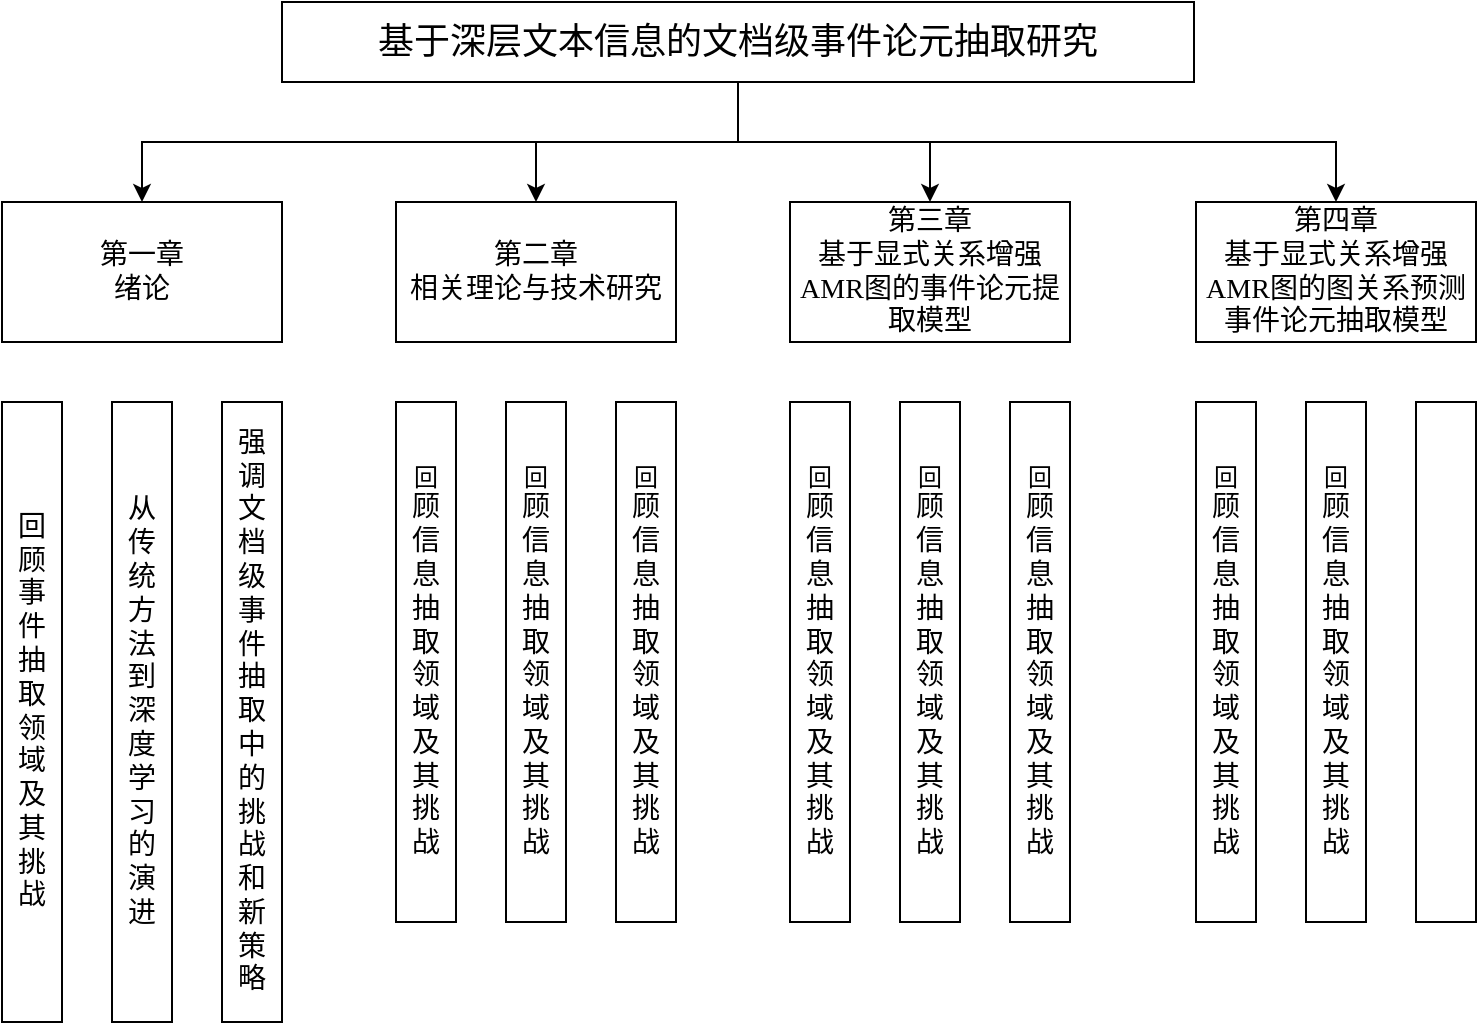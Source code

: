 <mxfile version="22.1.17" type="github">
  <diagram name="第 1 页" id="pSFM66YJ2xRk52TTQeRo">
    <mxGraphModel dx="1018" dy="655" grid="1" gridSize="10" guides="1" tooltips="1" connect="1" arrows="1" fold="1" page="1" pageScale="1" pageWidth="827" pageHeight="1169" math="0" shadow="0">
      <root>
        <mxCell id="0" />
        <mxCell id="1" parent="0" />
        <mxCell id="IECKvH-rgRgy9NSk1Zk0-20" style="edgeStyle=orthogonalEdgeStyle;rounded=0;orthogonalLoop=1;jettySize=auto;html=1;entryX=0.5;entryY=0;entryDx=0;entryDy=0;" edge="1" parent="1" source="IECKvH-rgRgy9NSk1Zk0-2" target="IECKvH-rgRgy9NSk1Zk0-3">
          <mxGeometry relative="1" as="geometry">
            <Array as="points">
              <mxPoint x="414" y="120" />
              <mxPoint x="116" y="120" />
            </Array>
          </mxGeometry>
        </mxCell>
        <mxCell id="IECKvH-rgRgy9NSk1Zk0-21" style="edgeStyle=orthogonalEdgeStyle;rounded=0;orthogonalLoop=1;jettySize=auto;html=1;entryX=0.5;entryY=0;entryDx=0;entryDy=0;" edge="1" parent="1" source="IECKvH-rgRgy9NSk1Zk0-2" target="IECKvH-rgRgy9NSk1Zk0-4">
          <mxGeometry relative="1" as="geometry">
            <Array as="points">
              <mxPoint x="414" y="120" />
              <mxPoint x="313" y="120" />
            </Array>
          </mxGeometry>
        </mxCell>
        <mxCell id="IECKvH-rgRgy9NSk1Zk0-22" style="edgeStyle=orthogonalEdgeStyle;rounded=0;orthogonalLoop=1;jettySize=auto;html=1;exitX=0.5;exitY=1;exitDx=0;exitDy=0;entryX=0.5;entryY=0;entryDx=0;entryDy=0;" edge="1" parent="1" source="IECKvH-rgRgy9NSk1Zk0-2" target="IECKvH-rgRgy9NSk1Zk0-5">
          <mxGeometry relative="1" as="geometry" />
        </mxCell>
        <mxCell id="IECKvH-rgRgy9NSk1Zk0-23" style="edgeStyle=orthogonalEdgeStyle;rounded=0;orthogonalLoop=1;jettySize=auto;html=1;" edge="1" parent="1" source="IECKvH-rgRgy9NSk1Zk0-2" target="IECKvH-rgRgy9NSk1Zk0-6">
          <mxGeometry relative="1" as="geometry">
            <Array as="points">
              <mxPoint x="414" y="120" />
              <mxPoint x="713" y="120" />
            </Array>
          </mxGeometry>
        </mxCell>
        <mxCell id="IECKvH-rgRgy9NSk1Zk0-2" value="&lt;font style=&quot;font-size: 18px;&quot; face=&quot;宋体-简&quot;&gt;基于深层文本信息的文档级事件论元抽取研究&lt;br style=&quot;box-sizing: border-box; color: transparent; cursor: text; position: absolute; transform-origin: 0px 0px; text-align: start; background-color: rgb(255, 255, 255);&quot; role=&quot;presentation&quot;&gt;&lt;/font&gt;&lt;span style=&quot;box-sizing: border-box; color: transparent; cursor: text; position: absolute; transform-origin: 0px 0px; text-align: start; background-color: rgb(255, 255, 255); left: 354.663px; top: 170.001px; font-size: 18px;&quot; dir=&quot;ltr&quot; role=&quot;presentation&quot;&gt;&lt;font style=&quot;font-size: 18px;&quot; face=&quot;VYf11qllX6nMheyRc1XA&quot;&gt;究研&lt;/font&gt;&lt;/span&gt;" style="whiteSpace=wrap;html=1;" vertex="1" parent="1">
          <mxGeometry x="186" y="50" width="456" height="40" as="geometry" />
        </mxCell>
        <mxCell id="IECKvH-rgRgy9NSk1Zk0-3" value="&lt;font face=&quot;宋体-简&quot; style=&quot;font-size: 14px;&quot;&gt;第一章&lt;br&gt;绪论&lt;br&gt;&lt;/font&gt;" style="rounded=0;whiteSpace=wrap;html=1;" vertex="1" parent="1">
          <mxGeometry x="46" y="150" width="140" height="70" as="geometry" />
        </mxCell>
        <mxCell id="IECKvH-rgRgy9NSk1Zk0-4" value="&lt;font face=&quot;宋体-简&quot; style=&quot;font-size: 14px;&quot;&gt;第二章&lt;/font&gt;&lt;br&gt;&lt;span style=&quot;font-family: 宋体-简; font-size: 14px;&quot;&gt;相关理论与技术研究&lt;/span&gt;" style="rounded=0;whiteSpace=wrap;html=1;" vertex="1" parent="1">
          <mxGeometry x="243" y="150" width="140" height="70" as="geometry" />
        </mxCell>
        <mxCell id="IECKvH-rgRgy9NSk1Zk0-5" value="&lt;font face=&quot;宋体-简&quot; style=&quot;&quot;&gt;&lt;font style=&quot;font-size: 14px;&quot;&gt;第三章&lt;/font&gt;&lt;br&gt;&lt;span style=&quot;font-size: 14px;&quot;&gt;基于显式关系增强AMR图的事件论元提取模型&lt;/span&gt;&lt;br&gt;&lt;/font&gt;" style="rounded=0;whiteSpace=wrap;html=1;" vertex="1" parent="1">
          <mxGeometry x="440" y="150" width="140" height="70" as="geometry" />
        </mxCell>
        <mxCell id="IECKvH-rgRgy9NSk1Zk0-6" value="&lt;font style=&quot;&quot; face=&quot;宋体-简&quot;&gt;&lt;font style=&quot;font-size: 14px;&quot;&gt;第四章&lt;/font&gt;&lt;br&gt;&lt;span style=&quot;font-size: 14px;&quot;&gt;基于显式关系增强AMR图的图关系预测事件论元抽取模型&lt;/span&gt;&lt;br&gt;&lt;/font&gt;" style="rounded=0;whiteSpace=wrap;html=1;" vertex="1" parent="1">
          <mxGeometry x="643" y="150" width="140" height="70" as="geometry" />
        </mxCell>
        <mxCell id="IECKvH-rgRgy9NSk1Zk0-8" value="&lt;font style=&quot;font-size: 14px;&quot; face=&quot;宋体-简&quot;&gt;回&lt;br&gt;顾&lt;br&gt;事&lt;br&gt;件&lt;br&gt;抽&lt;br&gt;取&lt;br&gt;领&lt;br&gt;域&lt;br&gt;及&lt;br&gt;其&lt;br&gt;挑&lt;br&gt;战&lt;/font&gt;" style="rounded=0;whiteSpace=wrap;html=1;" vertex="1" parent="1">
          <mxGeometry x="46" y="250" width="30" height="310" as="geometry" />
        </mxCell>
        <mxCell id="IECKvH-rgRgy9NSk1Zk0-9" value="&lt;font face=&quot;宋体-简&quot; style=&quot;font-size: 14px;&quot;&gt;从&lt;br&gt;传&lt;br&gt;统&lt;br&gt;方&lt;br&gt;法&lt;br&gt;到&lt;br&gt;深&lt;br&gt;度&lt;br&gt;学&lt;br&gt;习&lt;br&gt;的&lt;br&gt;演&lt;br&gt;进&lt;/font&gt;" style="rounded=0;whiteSpace=wrap;html=1;" vertex="1" parent="1">
          <mxGeometry x="101" y="250" width="30" height="310" as="geometry" />
        </mxCell>
        <mxCell id="IECKvH-rgRgy9NSk1Zk0-10" value="&lt;font face=&quot;宋体-简&quot; style=&quot;font-size: 14px;&quot;&gt;强&lt;br&gt;调&lt;br&gt;文&lt;br&gt;档&lt;br&gt;级&lt;br&gt;事&lt;br&gt;件&lt;br&gt;抽&lt;br&gt;取&lt;br&gt;中&lt;br&gt;的&lt;br&gt;挑&lt;br&gt;战&lt;br&gt;和&lt;br&gt;新&lt;br&gt;策&lt;br&gt;略&lt;/font&gt;" style="rounded=0;whiteSpace=wrap;html=1;" vertex="1" parent="1">
          <mxGeometry x="156" y="250" width="30" height="310" as="geometry" />
        </mxCell>
        <mxCell id="IECKvH-rgRgy9NSk1Zk0-11" value="回&lt;br style=&quot;border-color: var(--border-color); font-family: 宋体-简; font-size: 14px;&quot;&gt;&lt;span style=&quot;font-family: 宋体-简; font-size: 14px;&quot;&gt;顾&lt;/span&gt;&lt;br style=&quot;border-color: var(--border-color); font-family: 宋体-简; font-size: 14px;&quot;&gt;&lt;span style=&quot;font-family: 宋体-简; font-size: 14px;&quot;&gt;信&lt;/span&gt;&lt;br style=&quot;border-color: var(--border-color); font-family: 宋体-简; font-size: 14px;&quot;&gt;&lt;span style=&quot;font-family: 宋体-简; font-size: 14px;&quot;&gt;息&lt;/span&gt;&lt;br style=&quot;border-color: var(--border-color); font-family: 宋体-简; font-size: 14px;&quot;&gt;&lt;span style=&quot;font-family: 宋体-简; font-size: 14px;&quot;&gt;抽&lt;/span&gt;&lt;br style=&quot;border-color: var(--border-color); font-family: 宋体-简; font-size: 14px;&quot;&gt;&lt;span style=&quot;font-family: 宋体-简; font-size: 14px;&quot;&gt;取&lt;/span&gt;&lt;br style=&quot;border-color: var(--border-color); font-family: 宋体-简; font-size: 14px;&quot;&gt;&lt;span style=&quot;font-family: 宋体-简; font-size: 14px;&quot;&gt;领&lt;/span&gt;&lt;br style=&quot;border-color: var(--border-color); font-family: 宋体-简; font-size: 14px;&quot;&gt;&lt;span style=&quot;font-family: 宋体-简; font-size: 14px;&quot;&gt;域&lt;/span&gt;&lt;br style=&quot;border-color: var(--border-color); font-family: 宋体-简; font-size: 14px;&quot;&gt;&lt;span style=&quot;font-family: 宋体-简; font-size: 14px;&quot;&gt;及&lt;/span&gt;&lt;br style=&quot;border-color: var(--border-color); font-family: 宋体-简; font-size: 14px;&quot;&gt;&lt;span style=&quot;font-family: 宋体-简; font-size: 14px;&quot;&gt;其&lt;/span&gt;&lt;br style=&quot;border-color: var(--border-color); font-family: 宋体-简; font-size: 14px;&quot;&gt;&lt;span style=&quot;font-family: 宋体-简; font-size: 14px;&quot;&gt;挑&lt;/span&gt;&lt;br style=&quot;border-color: var(--border-color); font-family: 宋体-简; font-size: 14px;&quot;&gt;&lt;span style=&quot;font-family: 宋体-简; font-size: 14px;&quot;&gt;战&lt;/span&gt;" style="rounded=0;whiteSpace=wrap;html=1;" vertex="1" parent="1">
          <mxGeometry x="243" y="250" width="30" height="260" as="geometry" />
        </mxCell>
        <mxCell id="IECKvH-rgRgy9NSk1Zk0-12" value="回&lt;br style=&quot;border-color: var(--border-color); font-family: 宋体-简; font-size: 14px;&quot;&gt;&lt;span style=&quot;font-family: 宋体-简; font-size: 14px;&quot;&gt;顾&lt;/span&gt;&lt;br style=&quot;border-color: var(--border-color); font-family: 宋体-简; font-size: 14px;&quot;&gt;&lt;span style=&quot;font-family: 宋体-简; font-size: 14px;&quot;&gt;信&lt;/span&gt;&lt;br style=&quot;border-color: var(--border-color); font-family: 宋体-简; font-size: 14px;&quot;&gt;&lt;span style=&quot;font-family: 宋体-简; font-size: 14px;&quot;&gt;息&lt;/span&gt;&lt;br style=&quot;border-color: var(--border-color); font-family: 宋体-简; font-size: 14px;&quot;&gt;&lt;span style=&quot;font-family: 宋体-简; font-size: 14px;&quot;&gt;抽&lt;/span&gt;&lt;br style=&quot;border-color: var(--border-color); font-family: 宋体-简; font-size: 14px;&quot;&gt;&lt;span style=&quot;font-family: 宋体-简; font-size: 14px;&quot;&gt;取&lt;/span&gt;&lt;br style=&quot;border-color: var(--border-color); font-family: 宋体-简; font-size: 14px;&quot;&gt;&lt;span style=&quot;font-family: 宋体-简; font-size: 14px;&quot;&gt;领&lt;/span&gt;&lt;br style=&quot;border-color: var(--border-color); font-family: 宋体-简; font-size: 14px;&quot;&gt;&lt;span style=&quot;font-family: 宋体-简; font-size: 14px;&quot;&gt;域&lt;/span&gt;&lt;br style=&quot;border-color: var(--border-color); font-family: 宋体-简; font-size: 14px;&quot;&gt;&lt;span style=&quot;font-family: 宋体-简; font-size: 14px;&quot;&gt;及&lt;/span&gt;&lt;br style=&quot;border-color: var(--border-color); font-family: 宋体-简; font-size: 14px;&quot;&gt;&lt;span style=&quot;font-family: 宋体-简; font-size: 14px;&quot;&gt;其&lt;/span&gt;&lt;br style=&quot;border-color: var(--border-color); font-family: 宋体-简; font-size: 14px;&quot;&gt;&lt;span style=&quot;font-family: 宋体-简; font-size: 14px;&quot;&gt;挑&lt;/span&gt;&lt;br style=&quot;border-color: var(--border-color); font-family: 宋体-简; font-size: 14px;&quot;&gt;&lt;span style=&quot;font-family: 宋体-简; font-size: 14px;&quot;&gt;战&lt;/span&gt;" style="rounded=0;whiteSpace=wrap;html=1;" vertex="1" parent="1">
          <mxGeometry x="298" y="250" width="30" height="260" as="geometry" />
        </mxCell>
        <mxCell id="IECKvH-rgRgy9NSk1Zk0-13" value="回&lt;br style=&quot;border-color: var(--border-color); font-family: 宋体-简; font-size: 14px;&quot;&gt;&lt;span style=&quot;font-family: 宋体-简; font-size: 14px;&quot;&gt;顾&lt;/span&gt;&lt;br style=&quot;border-color: var(--border-color); font-family: 宋体-简; font-size: 14px;&quot;&gt;&lt;span style=&quot;font-family: 宋体-简; font-size: 14px;&quot;&gt;信&lt;/span&gt;&lt;br style=&quot;border-color: var(--border-color); font-family: 宋体-简; font-size: 14px;&quot;&gt;&lt;span style=&quot;font-family: 宋体-简; font-size: 14px;&quot;&gt;息&lt;/span&gt;&lt;br style=&quot;border-color: var(--border-color); font-family: 宋体-简; font-size: 14px;&quot;&gt;&lt;span style=&quot;font-family: 宋体-简; font-size: 14px;&quot;&gt;抽&lt;/span&gt;&lt;br style=&quot;border-color: var(--border-color); font-family: 宋体-简; font-size: 14px;&quot;&gt;&lt;span style=&quot;font-family: 宋体-简; font-size: 14px;&quot;&gt;取&lt;/span&gt;&lt;br style=&quot;border-color: var(--border-color); font-family: 宋体-简; font-size: 14px;&quot;&gt;&lt;span style=&quot;font-family: 宋体-简; font-size: 14px;&quot;&gt;领&lt;/span&gt;&lt;br style=&quot;border-color: var(--border-color); font-family: 宋体-简; font-size: 14px;&quot;&gt;&lt;span style=&quot;font-family: 宋体-简; font-size: 14px;&quot;&gt;域&lt;/span&gt;&lt;br style=&quot;border-color: var(--border-color); font-family: 宋体-简; font-size: 14px;&quot;&gt;&lt;span style=&quot;font-family: 宋体-简; font-size: 14px;&quot;&gt;及&lt;/span&gt;&lt;br style=&quot;border-color: var(--border-color); font-family: 宋体-简; font-size: 14px;&quot;&gt;&lt;span style=&quot;font-family: 宋体-简; font-size: 14px;&quot;&gt;其&lt;/span&gt;&lt;br style=&quot;border-color: var(--border-color); font-family: 宋体-简; font-size: 14px;&quot;&gt;&lt;span style=&quot;font-family: 宋体-简; font-size: 14px;&quot;&gt;挑&lt;/span&gt;&lt;br style=&quot;border-color: var(--border-color); font-family: 宋体-简; font-size: 14px;&quot;&gt;&lt;span style=&quot;font-family: 宋体-简; font-size: 14px;&quot;&gt;战&lt;/span&gt;" style="rounded=0;whiteSpace=wrap;html=1;" vertex="1" parent="1">
          <mxGeometry x="353" y="250" width="30" height="260" as="geometry" />
        </mxCell>
        <mxCell id="IECKvH-rgRgy9NSk1Zk0-14" value="回&lt;br style=&quot;border-color: var(--border-color); font-family: 宋体-简; font-size: 14px;&quot;&gt;&lt;span style=&quot;font-family: 宋体-简; font-size: 14px;&quot;&gt;顾&lt;/span&gt;&lt;br style=&quot;border-color: var(--border-color); font-family: 宋体-简; font-size: 14px;&quot;&gt;&lt;span style=&quot;font-family: 宋体-简; font-size: 14px;&quot;&gt;信&lt;/span&gt;&lt;br style=&quot;border-color: var(--border-color); font-family: 宋体-简; font-size: 14px;&quot;&gt;&lt;span style=&quot;font-family: 宋体-简; font-size: 14px;&quot;&gt;息&lt;/span&gt;&lt;br style=&quot;border-color: var(--border-color); font-family: 宋体-简; font-size: 14px;&quot;&gt;&lt;span style=&quot;font-family: 宋体-简; font-size: 14px;&quot;&gt;抽&lt;/span&gt;&lt;br style=&quot;border-color: var(--border-color); font-family: 宋体-简; font-size: 14px;&quot;&gt;&lt;span style=&quot;font-family: 宋体-简; font-size: 14px;&quot;&gt;取&lt;/span&gt;&lt;br style=&quot;border-color: var(--border-color); font-family: 宋体-简; font-size: 14px;&quot;&gt;&lt;span style=&quot;font-family: 宋体-简; font-size: 14px;&quot;&gt;领&lt;/span&gt;&lt;br style=&quot;border-color: var(--border-color); font-family: 宋体-简; font-size: 14px;&quot;&gt;&lt;span style=&quot;font-family: 宋体-简; font-size: 14px;&quot;&gt;域&lt;/span&gt;&lt;br style=&quot;border-color: var(--border-color); font-family: 宋体-简; font-size: 14px;&quot;&gt;&lt;span style=&quot;font-family: 宋体-简; font-size: 14px;&quot;&gt;及&lt;/span&gt;&lt;br style=&quot;border-color: var(--border-color); font-family: 宋体-简; font-size: 14px;&quot;&gt;&lt;span style=&quot;font-family: 宋体-简; font-size: 14px;&quot;&gt;其&lt;/span&gt;&lt;br style=&quot;border-color: var(--border-color); font-family: 宋体-简; font-size: 14px;&quot;&gt;&lt;span style=&quot;font-family: 宋体-简; font-size: 14px;&quot;&gt;挑&lt;/span&gt;&lt;br style=&quot;border-color: var(--border-color); font-family: 宋体-简; font-size: 14px;&quot;&gt;&lt;span style=&quot;font-family: 宋体-简; font-size: 14px;&quot;&gt;战&lt;/span&gt;" style="rounded=0;whiteSpace=wrap;html=1;" vertex="1" parent="1">
          <mxGeometry x="440" y="250" width="30" height="260" as="geometry" />
        </mxCell>
        <mxCell id="IECKvH-rgRgy9NSk1Zk0-15" value="回&lt;br style=&quot;border-color: var(--border-color); font-family: 宋体-简; font-size: 14px;&quot;&gt;&lt;span style=&quot;font-family: 宋体-简; font-size: 14px;&quot;&gt;顾&lt;/span&gt;&lt;br style=&quot;border-color: var(--border-color); font-family: 宋体-简; font-size: 14px;&quot;&gt;&lt;span style=&quot;font-family: 宋体-简; font-size: 14px;&quot;&gt;信&lt;/span&gt;&lt;br style=&quot;border-color: var(--border-color); font-family: 宋体-简; font-size: 14px;&quot;&gt;&lt;span style=&quot;font-family: 宋体-简; font-size: 14px;&quot;&gt;息&lt;/span&gt;&lt;br style=&quot;border-color: var(--border-color); font-family: 宋体-简; font-size: 14px;&quot;&gt;&lt;span style=&quot;font-family: 宋体-简; font-size: 14px;&quot;&gt;抽&lt;/span&gt;&lt;br style=&quot;border-color: var(--border-color); font-family: 宋体-简; font-size: 14px;&quot;&gt;&lt;span style=&quot;font-family: 宋体-简; font-size: 14px;&quot;&gt;取&lt;/span&gt;&lt;br style=&quot;border-color: var(--border-color); font-family: 宋体-简; font-size: 14px;&quot;&gt;&lt;span style=&quot;font-family: 宋体-简; font-size: 14px;&quot;&gt;领&lt;/span&gt;&lt;br style=&quot;border-color: var(--border-color); font-family: 宋体-简; font-size: 14px;&quot;&gt;&lt;span style=&quot;font-family: 宋体-简; font-size: 14px;&quot;&gt;域&lt;/span&gt;&lt;br style=&quot;border-color: var(--border-color); font-family: 宋体-简; font-size: 14px;&quot;&gt;&lt;span style=&quot;font-family: 宋体-简; font-size: 14px;&quot;&gt;及&lt;/span&gt;&lt;br style=&quot;border-color: var(--border-color); font-family: 宋体-简; font-size: 14px;&quot;&gt;&lt;span style=&quot;font-family: 宋体-简; font-size: 14px;&quot;&gt;其&lt;/span&gt;&lt;br style=&quot;border-color: var(--border-color); font-family: 宋体-简; font-size: 14px;&quot;&gt;&lt;span style=&quot;font-family: 宋体-简; font-size: 14px;&quot;&gt;挑&lt;/span&gt;&lt;br style=&quot;border-color: var(--border-color); font-family: 宋体-简; font-size: 14px;&quot;&gt;&lt;span style=&quot;font-family: 宋体-简; font-size: 14px;&quot;&gt;战&lt;/span&gt;" style="rounded=0;whiteSpace=wrap;html=1;" vertex="1" parent="1">
          <mxGeometry x="495" y="250" width="30" height="260" as="geometry" />
        </mxCell>
        <mxCell id="IECKvH-rgRgy9NSk1Zk0-16" value="回&lt;br style=&quot;border-color: var(--border-color); font-family: 宋体-简; font-size: 14px;&quot;&gt;&lt;span style=&quot;font-family: 宋体-简; font-size: 14px;&quot;&gt;顾&lt;/span&gt;&lt;br style=&quot;border-color: var(--border-color); font-family: 宋体-简; font-size: 14px;&quot;&gt;&lt;span style=&quot;font-family: 宋体-简; font-size: 14px;&quot;&gt;信&lt;/span&gt;&lt;br style=&quot;border-color: var(--border-color); font-family: 宋体-简; font-size: 14px;&quot;&gt;&lt;span style=&quot;font-family: 宋体-简; font-size: 14px;&quot;&gt;息&lt;/span&gt;&lt;br style=&quot;border-color: var(--border-color); font-family: 宋体-简; font-size: 14px;&quot;&gt;&lt;span style=&quot;font-family: 宋体-简; font-size: 14px;&quot;&gt;抽&lt;/span&gt;&lt;br style=&quot;border-color: var(--border-color); font-family: 宋体-简; font-size: 14px;&quot;&gt;&lt;span style=&quot;font-family: 宋体-简; font-size: 14px;&quot;&gt;取&lt;/span&gt;&lt;br style=&quot;border-color: var(--border-color); font-family: 宋体-简; font-size: 14px;&quot;&gt;&lt;span style=&quot;font-family: 宋体-简; font-size: 14px;&quot;&gt;领&lt;/span&gt;&lt;br style=&quot;border-color: var(--border-color); font-family: 宋体-简; font-size: 14px;&quot;&gt;&lt;span style=&quot;font-family: 宋体-简; font-size: 14px;&quot;&gt;域&lt;/span&gt;&lt;br style=&quot;border-color: var(--border-color); font-family: 宋体-简; font-size: 14px;&quot;&gt;&lt;span style=&quot;font-family: 宋体-简; font-size: 14px;&quot;&gt;及&lt;/span&gt;&lt;br style=&quot;border-color: var(--border-color); font-family: 宋体-简; font-size: 14px;&quot;&gt;&lt;span style=&quot;font-family: 宋体-简; font-size: 14px;&quot;&gt;其&lt;/span&gt;&lt;br style=&quot;border-color: var(--border-color); font-family: 宋体-简; font-size: 14px;&quot;&gt;&lt;span style=&quot;font-family: 宋体-简; font-size: 14px;&quot;&gt;挑&lt;/span&gt;&lt;br style=&quot;border-color: var(--border-color); font-family: 宋体-简; font-size: 14px;&quot;&gt;&lt;span style=&quot;font-family: 宋体-简; font-size: 14px;&quot;&gt;战&lt;/span&gt;" style="rounded=0;whiteSpace=wrap;html=1;" vertex="1" parent="1">
          <mxGeometry x="550" y="250" width="30" height="260" as="geometry" />
        </mxCell>
        <mxCell id="IECKvH-rgRgy9NSk1Zk0-17" value="回&lt;br style=&quot;border-color: var(--border-color); font-family: 宋体-简; font-size: 14px;&quot;&gt;&lt;span style=&quot;font-family: 宋体-简; font-size: 14px;&quot;&gt;顾&lt;/span&gt;&lt;br style=&quot;border-color: var(--border-color); font-family: 宋体-简; font-size: 14px;&quot;&gt;&lt;span style=&quot;font-family: 宋体-简; font-size: 14px;&quot;&gt;信&lt;/span&gt;&lt;br style=&quot;border-color: var(--border-color); font-family: 宋体-简; font-size: 14px;&quot;&gt;&lt;span style=&quot;font-family: 宋体-简; font-size: 14px;&quot;&gt;息&lt;/span&gt;&lt;br style=&quot;border-color: var(--border-color); font-family: 宋体-简; font-size: 14px;&quot;&gt;&lt;span style=&quot;font-family: 宋体-简; font-size: 14px;&quot;&gt;抽&lt;/span&gt;&lt;br style=&quot;border-color: var(--border-color); font-family: 宋体-简; font-size: 14px;&quot;&gt;&lt;span style=&quot;font-family: 宋体-简; font-size: 14px;&quot;&gt;取&lt;/span&gt;&lt;br style=&quot;border-color: var(--border-color); font-family: 宋体-简; font-size: 14px;&quot;&gt;&lt;span style=&quot;font-family: 宋体-简; font-size: 14px;&quot;&gt;领&lt;/span&gt;&lt;br style=&quot;border-color: var(--border-color); font-family: 宋体-简; font-size: 14px;&quot;&gt;&lt;span style=&quot;font-family: 宋体-简; font-size: 14px;&quot;&gt;域&lt;/span&gt;&lt;br style=&quot;border-color: var(--border-color); font-family: 宋体-简; font-size: 14px;&quot;&gt;&lt;span style=&quot;font-family: 宋体-简; font-size: 14px;&quot;&gt;及&lt;/span&gt;&lt;br style=&quot;border-color: var(--border-color); font-family: 宋体-简; font-size: 14px;&quot;&gt;&lt;span style=&quot;font-family: 宋体-简; font-size: 14px;&quot;&gt;其&lt;/span&gt;&lt;br style=&quot;border-color: var(--border-color); font-family: 宋体-简; font-size: 14px;&quot;&gt;&lt;span style=&quot;font-family: 宋体-简; font-size: 14px;&quot;&gt;挑&lt;/span&gt;&lt;br style=&quot;border-color: var(--border-color); font-family: 宋体-简; font-size: 14px;&quot;&gt;&lt;span style=&quot;font-family: 宋体-简; font-size: 14px;&quot;&gt;战&lt;/span&gt;" style="rounded=0;whiteSpace=wrap;html=1;" vertex="1" parent="1">
          <mxGeometry x="643" y="250" width="30" height="260" as="geometry" />
        </mxCell>
        <mxCell id="IECKvH-rgRgy9NSk1Zk0-18" value="回&lt;br style=&quot;border-color: var(--border-color); font-family: 宋体-简; font-size: 14px;&quot;&gt;&lt;span style=&quot;font-family: 宋体-简; font-size: 14px;&quot;&gt;顾&lt;/span&gt;&lt;br style=&quot;border-color: var(--border-color); font-family: 宋体-简; font-size: 14px;&quot;&gt;&lt;span style=&quot;font-family: 宋体-简; font-size: 14px;&quot;&gt;信&lt;/span&gt;&lt;br style=&quot;border-color: var(--border-color); font-family: 宋体-简; font-size: 14px;&quot;&gt;&lt;span style=&quot;font-family: 宋体-简; font-size: 14px;&quot;&gt;息&lt;/span&gt;&lt;br style=&quot;border-color: var(--border-color); font-family: 宋体-简; font-size: 14px;&quot;&gt;&lt;span style=&quot;font-family: 宋体-简; font-size: 14px;&quot;&gt;抽&lt;/span&gt;&lt;br style=&quot;border-color: var(--border-color); font-family: 宋体-简; font-size: 14px;&quot;&gt;&lt;span style=&quot;font-family: 宋体-简; font-size: 14px;&quot;&gt;取&lt;/span&gt;&lt;br style=&quot;border-color: var(--border-color); font-family: 宋体-简; font-size: 14px;&quot;&gt;&lt;span style=&quot;font-family: 宋体-简; font-size: 14px;&quot;&gt;领&lt;/span&gt;&lt;br style=&quot;border-color: var(--border-color); font-family: 宋体-简; font-size: 14px;&quot;&gt;&lt;span style=&quot;font-family: 宋体-简; font-size: 14px;&quot;&gt;域&lt;/span&gt;&lt;br style=&quot;border-color: var(--border-color); font-family: 宋体-简; font-size: 14px;&quot;&gt;&lt;span style=&quot;font-family: 宋体-简; font-size: 14px;&quot;&gt;及&lt;/span&gt;&lt;br style=&quot;border-color: var(--border-color); font-family: 宋体-简; font-size: 14px;&quot;&gt;&lt;span style=&quot;font-family: 宋体-简; font-size: 14px;&quot;&gt;其&lt;/span&gt;&lt;br style=&quot;border-color: var(--border-color); font-family: 宋体-简; font-size: 14px;&quot;&gt;&lt;span style=&quot;font-family: 宋体-简; font-size: 14px;&quot;&gt;挑&lt;/span&gt;&lt;br style=&quot;border-color: var(--border-color); font-family: 宋体-简; font-size: 14px;&quot;&gt;&lt;span style=&quot;font-family: 宋体-简; font-size: 14px;&quot;&gt;战&lt;/span&gt;" style="rounded=0;whiteSpace=wrap;html=1;" vertex="1" parent="1">
          <mxGeometry x="698" y="250" width="30" height="260" as="geometry" />
        </mxCell>
        <mxCell id="IECKvH-rgRgy9NSk1Zk0-19" value="" style="rounded=0;whiteSpace=wrap;html=1;" vertex="1" parent="1">
          <mxGeometry x="753" y="250" width="30" height="260" as="geometry" />
        </mxCell>
      </root>
    </mxGraphModel>
  </diagram>
</mxfile>
